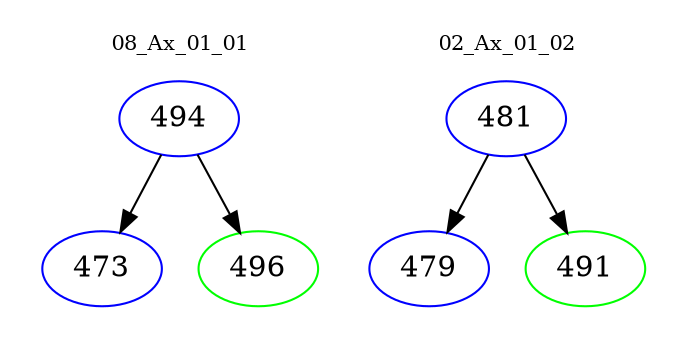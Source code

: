 digraph{
subgraph cluster_0 {
color = white
label = "08_Ax_01_01";
fontsize=10;
T0_494 [label="494", color="blue"]
T0_494 -> T0_473 [color="black"]
T0_473 [label="473", color="blue"]
T0_494 -> T0_496 [color="black"]
T0_496 [label="496", color="green"]
}
subgraph cluster_1 {
color = white
label = "02_Ax_01_02";
fontsize=10;
T1_481 [label="481", color="blue"]
T1_481 -> T1_479 [color="black"]
T1_479 [label="479", color="blue"]
T1_481 -> T1_491 [color="black"]
T1_491 [label="491", color="green"]
}
}

